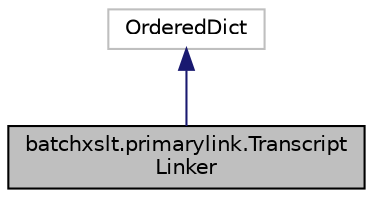digraph "batchxslt.primarylink.TranscriptLinker"
{
  edge [fontname="Helvetica",fontsize="10",labelfontname="Helvetica",labelfontsize="10"];
  node [fontname="Helvetica",fontsize="10",shape=record];
  Node1 [label="batchxslt.primarylink.Transcript\lLinker",height=0.2,width=0.4,color="black", fillcolor="grey75", style="filled", fontcolor="black"];
  Node2 -> Node1 [dir="back",color="midnightblue",fontsize="10",style="solid",fontname="Helvetica"];
  Node2 [label="OrderedDict",height=0.2,width=0.4,color="grey75", fillcolor="white", style="filled"];
}
